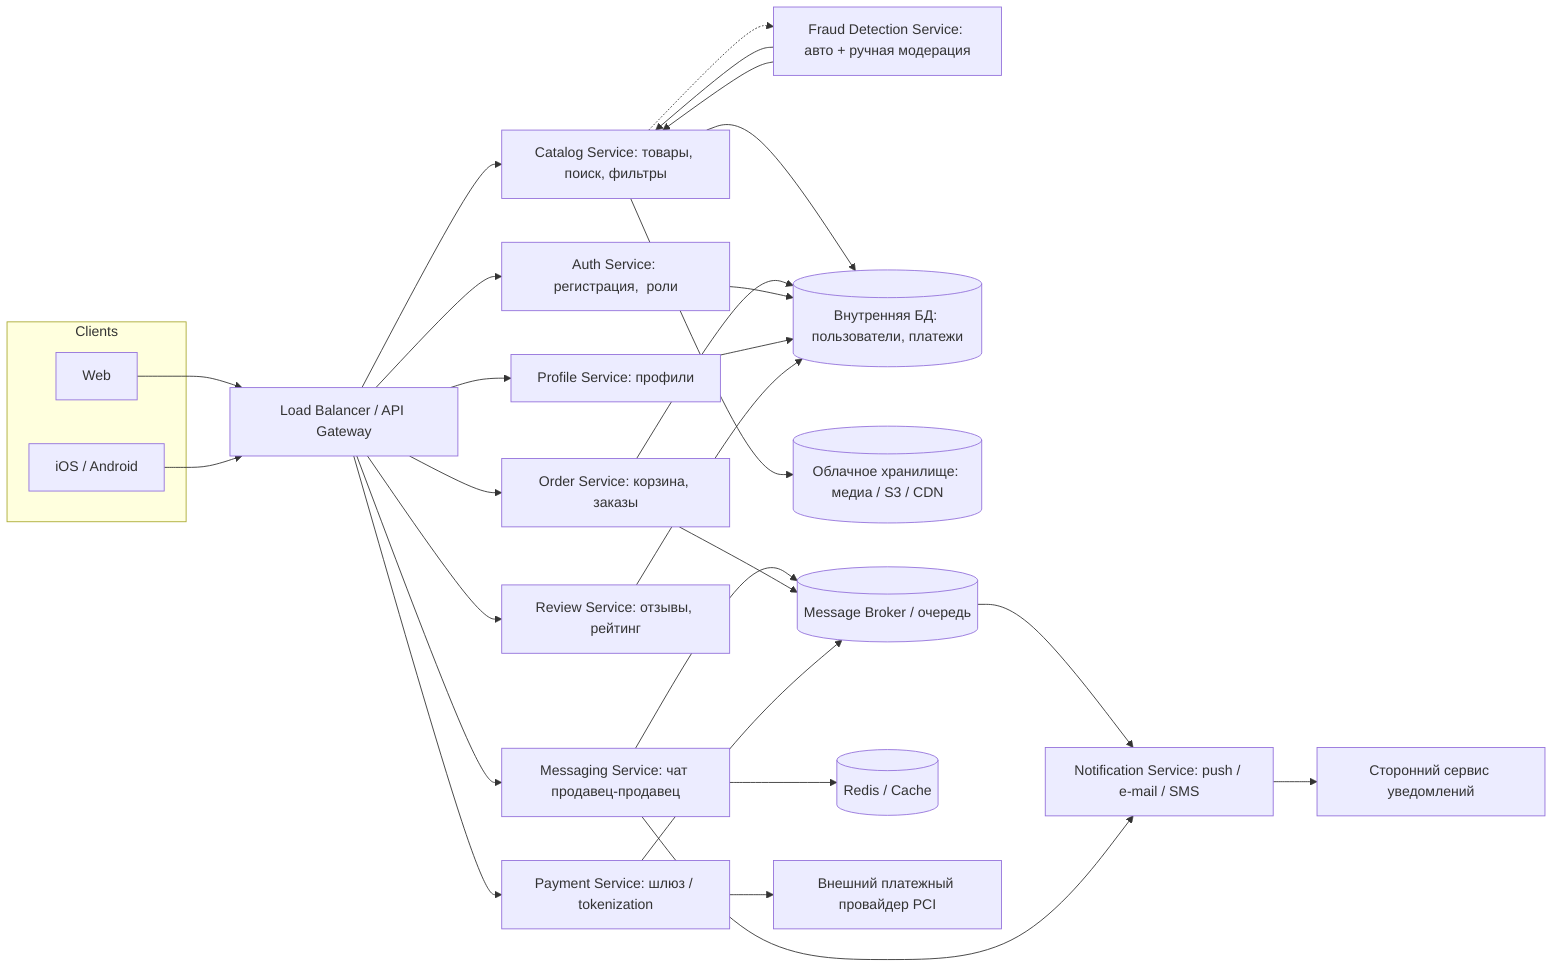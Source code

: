 flowchart LR
    %% Клиенты
    subgraph Clients
        Web[Web]
        Mobile[iOS / Android]
    end

    %% Входная точка
    LB[Load Balancer / API Gateway]

    %% Микросервисы
    Auth[Auth Service: регистрация,  роли]
    Profile[Profile Service: профили]
    Catalog[Catalog Service: товары, поиск, фильтры]
    Order[Order Service: корзина, заказы]
    Payment[Payment Service: шлюз / tokenization]
    Messaging[Messaging Service: чат продавец-продавец]
    Review[Review Service: отзывы, рейтинг]
    Fraud[Fraud Detection Service: авто + ручная модерация]
    Notification[Notification Service: push / e-mail / SMS]

    %% Базы данных
    DB_Internal[(Внутренняя БД: пользователи, платежи)]
    DB_Object[(Облачное хранилище: медиа / S3 / CDN)]

    %% Очереди и кэш
    Queue[(Message Broker / очередь)]
    Cache[(Redis / Cache)]

    %% Взаимодействия
    Web --> LB
    Mobile --> LB
    LB --> Auth
    LB --> Profile
    LB --> Catalog
    LB --> Order
    LB --> Payment
    LB --> Messaging
    LB --> Review

    Catalog --> DB_Internal
    Order --> DB_Internal
    Auth --> DB_Internal
    Profile --> DB_Internal
    Review --> DB_Internal
    Messaging --> Cache

    Catalog --> DB_Object
    Messaging --> Queue
    Order --> Queue
    Payment --> Queue
    Queue --> Notification
    Messaging --> Notification

    Fraud --> Catalog
    Catalog -.-> Fraud
    Fraud --> Catalog

    Payment --> ExternalPay[Внешний платежный провайдер PCI]
    Notification --> ExternalNotif[Сторонний сервис уведомлений]